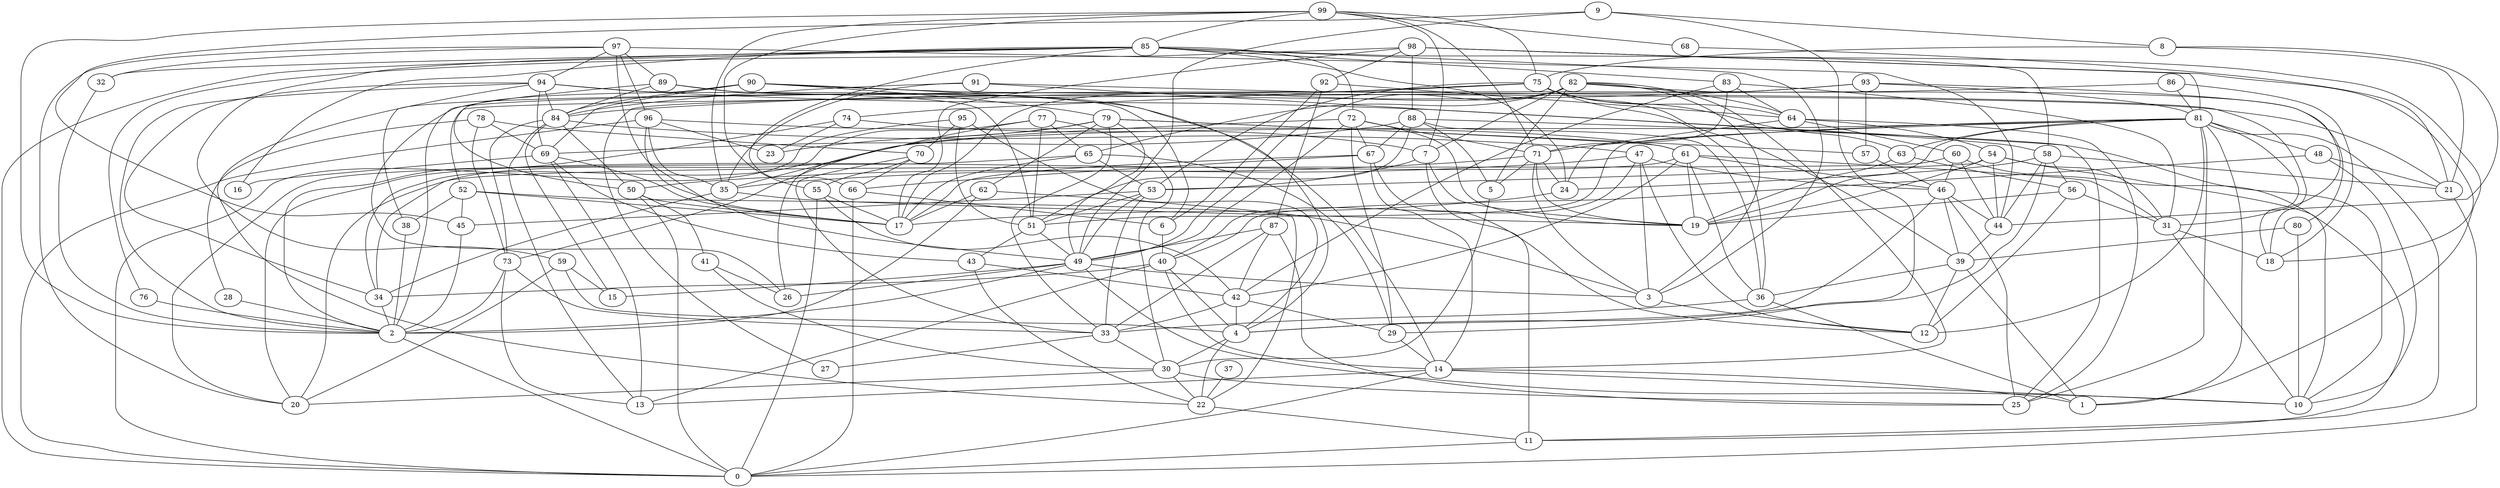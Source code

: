 digraph GG_graph {

subgraph G_graph {
edge [color = black]
"72" -> "35" [dir = none]
"73" -> "13" [dir = none]
"97" -> "96" [dir = none]
"78" -> "28" [dir = none]
"8" -> "75" [dir = none]
"24" -> "17" [dir = none]
"63" -> "56" [dir = none]
"89" -> "26" [dir = none]
"37" -> "22" [dir = none]
"46" -> "4" [dir = none]
"70" -> "33" [dir = none]
"66" -> "0" [dir = none]
"75" -> "36" [dir = none]
"75" -> "27" [dir = none]
"75" -> "53" [dir = none]
"60" -> "44" [dir = none]
"60" -> "20" [dir = none]
"68" -> "21" [dir = none]
"54" -> "19" [dir = none]
"9" -> "29" [dir = none]
"85" -> "32" [dir = none]
"85" -> "83" [dir = none]
"85" -> "3" [dir = none]
"48" -> "21" [dir = none]
"48" -> "40" [dir = none]
"61" -> "42" [dir = none]
"38" -> "2" [dir = none]
"77" -> "65" [dir = none]
"77" -> "26" [dir = none]
"77" -> "34" [dir = none]
"42" -> "4" [dir = none]
"49" -> "3" [dir = none]
"49" -> "15" [dir = none]
"49" -> "2" [dir = none]
"80" -> "39" [dir = none]
"87" -> "25" [dir = none]
"87" -> "33" [dir = none]
"87" -> "42" [dir = none]
"87" -> "49" [dir = none]
"86" -> "18" [dir = none]
"94" -> "22" [dir = none]
"94" -> "6" [dir = none]
"94" -> "2" [dir = none]
"14" -> "13" [dir = none]
"14" -> "10" [dir = none]
"14" -> "1" [dir = none]
"51" -> "43" [dir = none]
"51" -> "49" [dir = none]
"2" -> "0" [dir = none]
"93" -> "2" [dir = none]
"40" -> "34" [dir = none]
"98" -> "76" [dir = none]
"98" -> "88" [dir = none]
"98" -> "81" [dir = none]
"82" -> "64" [dir = none]
"82" -> "14" [dir = none]
"88" -> "69" [dir = none]
"39" -> "1" [dir = none]
"95" -> "0" [dir = none]
"81" -> "12" [dir = none]
"81" -> "71" [dir = none]
"81" -> "19" [dir = none]
"81" -> "34" [dir = none]
"81" -> "18" [dir = none]
"81" -> "1" [dir = none]
"81" -> "51" [dir = none]
"69" -> "16" [dir = none]
"90" -> "84" [dir = none]
"11" -> "0" [dir = none]
"74" -> "23" [dir = none]
"74" -> "2" [dir = none]
"99" -> "35" [dir = none]
"99" -> "7" [dir = none]
"29" -> "14" [dir = none]
"79" -> "73" [dir = none]
"56" -> "19" [dir = none]
"30" -> "20" [dir = none]
"84" -> "50" [dir = none]
"84" -> "15" [dir = none]
"96" -> "49" [dir = none]
"47" -> "40" [dir = none]
"71" -> "5" [dir = none]
"92" -> "6" [dir = none]
"28" -> "2" [dir = none]
"52" -> "38" [dir = none]
"62" -> "17" [dir = none]
"55" -> "0" [dir = none]
"57" -> "46" [dir = none]
"45" -> "2" [dir = none]
"31" -> "18" [dir = none]
"91" -> "58" [dir = none]
"91" -> "18" [dir = none]
"59" -> "4" [dir = none]
"67" -> "14" [dir = none]
"50" -> "41" [dir = none]
"7" -> "53" [dir = none]
"7" -> "19" [dir = none]
"65" -> "17" [dir = none]
"65" -> "20" [dir = none]
"82" -> "7" [dir = none]
"90" -> "69" [dir = none]
"95" -> "51" [dir = none]
"97" -> "89" [dir = none]
"99" -> "68" [dir = none]
"52" -> "22" [dir = none]
"85" -> "59" [dir = none]
"66" -> "6" [dir = none]
"81" -> "11" [dir = none]
"93" -> "57" [dir = none]
"75" -> "39" [dir = none]
"71" -> "3" [dir = none]
"93" -> "31" [dir = none]
"84" -> "13" [dir = none]
"41" -> "26" [dir = none]
"82" -> "5" [dir = none]
"58" -> "21" [dir = none]
"67" -> "12" [dir = none]
"43" -> "22" [dir = none]
"42" -> "33" [dir = none]
"4" -> "30" [dir = none]
"83" -> "71" [dir = none]
"77" -> "51" [dir = none]
"60" -> "46" [dir = none]
"54" -> "10" [dir = none]
"82" -> "17" [dir = none]
"98" -> "18" [dir = none]
"82" -> "65" [dir = none]
"64" -> "54" [dir = none]
"49" -> "26" [dir = none]
"93" -> "81" [dir = none]
"84" -> "47" [dir = none]
"46" -> "44" [dir = none]
"82" -> "49" [dir = none]
"83" -> "64" [dir = none]
"94" -> "84" [dir = none]
"40" -> "4" [dir = none]
"61" -> "19" [dir = none]
"52" -> "17" [dir = none]
"61" -> "31" [dir = none]
"97" -> "94" [dir = none]
"79" -> "33" [dir = none]
"47" -> "12" [dir = none]
"94" -> "34" [dir = none]
"67" -> "17" [dir = none]
"96" -> "0" [dir = none]
"8" -> "44" [dir = none]
"92" -> "87" [dir = none]
"53" -> "49" [dir = none]
"99" -> "55" [dir = none]
"78" -> "70" [dir = none]
"79" -> "62" [dir = none]
"52" -> "45" [dir = none]
"89" -> "14" [dir = none]
"71" -> "19" [dir = none]
"7" -> "11" [dir = none]
"99" -> "71" [dir = none]
"55" -> "42" [dir = none]
"89" -> "51" [dir = none]
"33" -> "27" [dir = none]
"75" -> "63" [dir = none]
"31" -> "10" [dir = none]
"72" -> "71" [dir = none]
"8" -> "21" [dir = none]
"78" -> "73" [dir = none]
"79" -> "23" [dir = none]
"90" -> "50" [dir = none]
"58" -> "4" [dir = none]
"6" -> "40" [dir = none]
"83" -> "42" [dir = none]
"65" -> "29" [dir = none]
"40" -> "14" [dir = none]
"70" -> "66" [dir = none]
"30" -> "25" [dir = none]
"96" -> "61" [dir = none]
"99" -> "2" [dir = none]
"70" -> "55" [dir = none]
"64" -> "60" [dir = none]
"39" -> "12" [dir = none]
"79" -> "57" [dir = none]
"95" -> "4" [dir = none]
"32" -> "2" [dir = none]
"90" -> "79" [dir = none]
"14" -> "0" [dir = none]
"53" -> "33" [dir = none]
"81" -> "25" [dir = none]
"50" -> "17" [dir = none]
"65" -> "53" [dir = none]
"63" -> "19" [dir = none]
"98" -> "1" [dir = none]
"30" -> "22" [dir = none]
"99" -> "85" [dir = none]
"69" -> "13" [dir = none]
"88" -> "67" [dir = none]
"71" -> "24" [dir = none]
"99" -> "75" [dir = none]
"56" -> "12" [dir = none]
"9" -> "49" [dir = none]
"59" -> "15" [dir = none]
"94" -> "69" [dir = none]
"42" -> "29" [dir = none]
"73" -> "33" [dir = none]
"95" -> "70" [dir = none]
"81" -> "63" [dir = none]
"55" -> "17" [dir = none]
"9" -> "45" [dir = none]
"75" -> "64" [dir = none]
"85" -> "58" [dir = none]
"62" -> "2" [dir = none]
"58" -> "44" [dir = none]
"44" -> "39" [dir = none]
"54" -> "53" [dir = none]
"34" -> "2" [dir = none]
"73" -> "2" [dir = none]
"61" -> "36" [dir = none]
"72" -> "19" [dir = none]
"83" -> "31" [dir = none]
"22" -> "11" [dir = none]
"91" -> "84" [dir = none]
"82" -> "80" [dir = none]
"33" -> "30" [dir = none]
"3" -> "12" [dir = none]
"54" -> "44" [dir = none]
"98" -> "17" [dir = none]
"64" -> "25" [dir = none]
"79" -> "61" [dir = none]
"76" -> "2" [dir = none]
"80" -> "10" [dir = none]
"72" -> "49" [dir = none]
"36" -> "33" [dir = none]
"96" -> "35" [dir = none]
"47" -> "46" [dir = none]
"69" -> "17" [dir = none]
"61" -> "46" [dir = none]
"90" -> "4" [dir = none]
"82" -> "3" [dir = none]
"4" -> "22" [dir = none]
"75" -> "74" [dir = none]
"60" -> "11" [dir = none]
"53" -> "51" [dir = none]
"72" -> "29" [dir = none]
"5" -> "30" [dir = none]
"41" -> "30" [dir = none]
"98" -> "92" [dir = none]
"39" -> "36" [dir = none]
"46" -> "25" [dir = none]
"72" -> "67" [dir = none]
"35" -> "19" [dir = none]
"40" -> "13" [dir = none]
"89" -> "84" [dir = none]
"79" -> "49" [dir = none]
"97" -> "44" [dir = none]
"85" -> "16" [dir = none]
"85" -> "66" [dir = none]
"36" -> "1" [dir = none]
"92" -> "64" [dir = none]
"50" -> "0" [dir = none]
"88" -> "5" [dir = none]
"78" -> "69" [dir = none]
"48" -> "10" [dir = none]
"58" -> "56" [dir = none]
"58" -> "24" [dir = none]
"75" -> "38" [dir = none]
"84" -> "73" [dir = none]
"88" -> "51" [dir = none]
"77" -> "30" [dir = none]
"35" -> "34" [dir = none]
"74" -> "7" [dir = none]
"86" -> "52" [dir = none]
"97" -> "17" [dir = none]
"91" -> "35" [dir = none]
"85" -> "24" [dir = none]
"61" -> "20" [dir = none]
"21" -> "0" [dir = none]
"94" -> "25" [dir = none]
"53" -> "45" [dir = none]
"69" -> "43" [dir = none]
"93" -> "84" [dir = none]
"85" -> "72" [dir = none]
"9" -> "8" [dir = none]
"54" -> "31" [dir = none]
"43" -> "42" [dir = none]
"47" -> "35" [dir = none]
"59" -> "20" [dir = none]
"90" -> "21" [dir = none]
"97" -> "20" [dir = none]
"46" -> "39" [dir = none]
"88" -> "10" [dir = none]
"49" -> "10" [dir = none]
"96" -> "23" [dir = none]
"47" -> "3" [dir = none]
"85" -> "0" [dir = none]
"81" -> "48" [dir = none]
"97" -> "32" [dir = none]
"88" -> "36" [dir = none]
"56" -> "31" [dir = none]
"71" -> "50" [dir = none]
"67" -> "66" [dir = none]
"62" -> "3" [dir = none]
"64" -> "24" [dir = none]
"86" -> "81" [dir = none]
}

}
